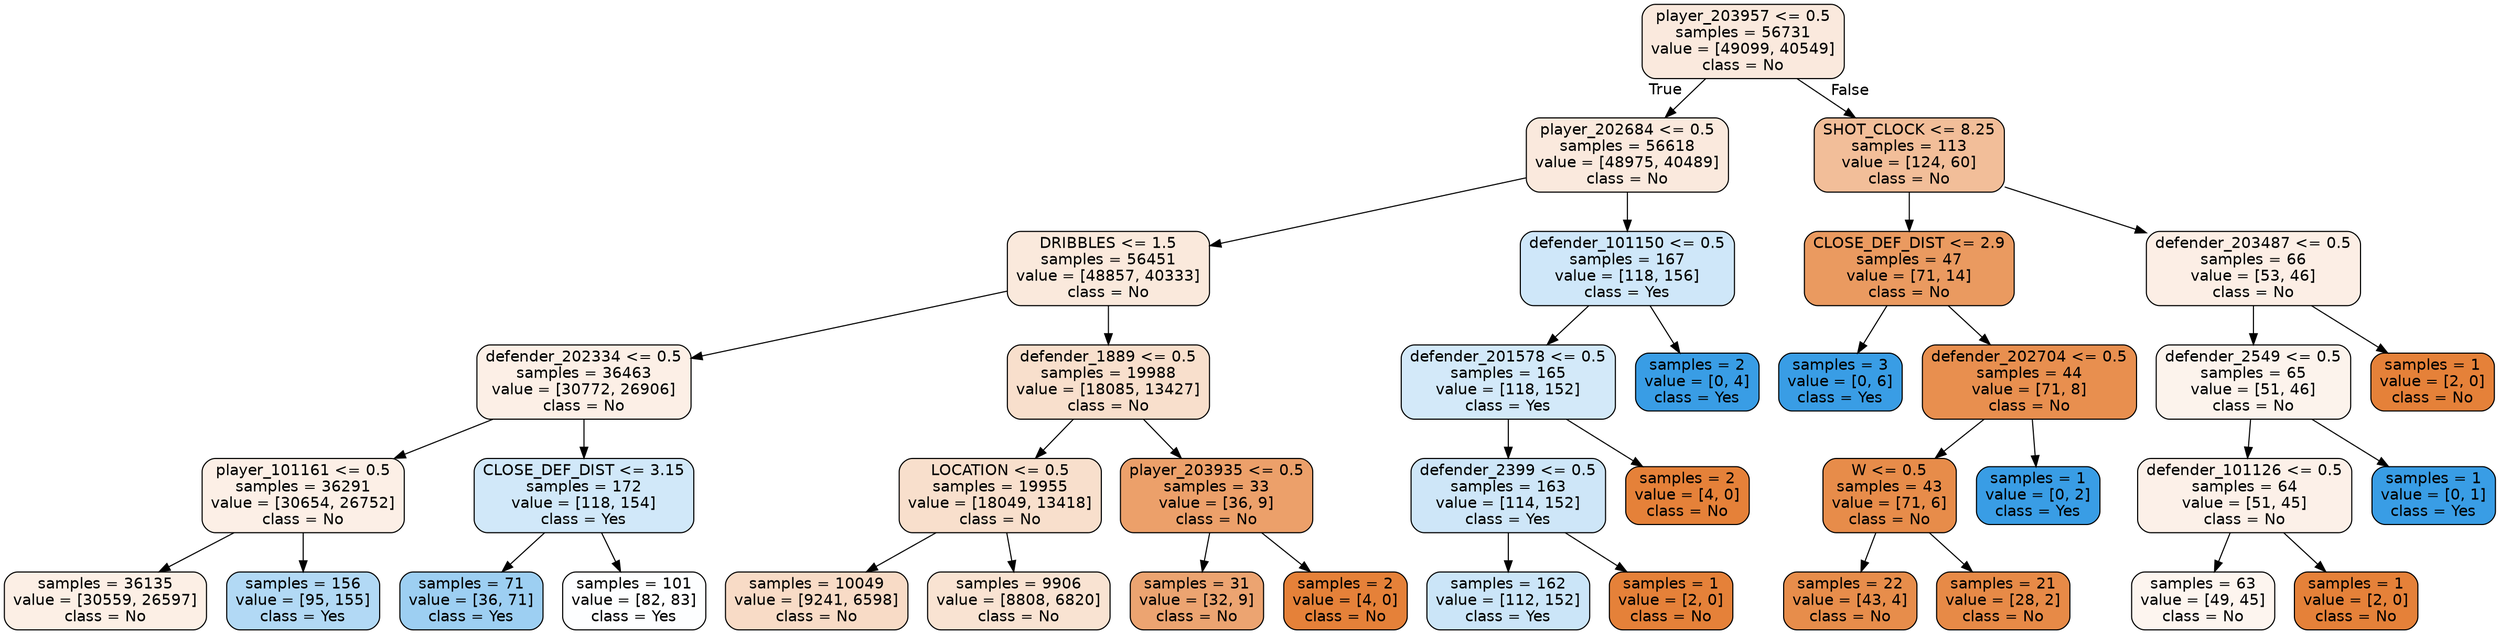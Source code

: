 digraph Tree {
node [shape=box, style="filled, rounded", color="black", fontname=helvetica] ;
edge [fontname=helvetica] ;
0 [label="player_203957 <= 0.5\nsamples = 56731\nvalue = [49099, 40549]\nclass = No", fillcolor="#fae9dd"] ;
1 [label="player_202684 <= 0.5\nsamples = 56618\nvalue = [48975, 40489]\nclass = No", fillcolor="#fae9dd"] ;
0 -> 1 [labeldistance=2.5, labelangle=45, headlabel="True"] ;
2 [label="DRIBBLES <= 1.5\nsamples = 56451\nvalue = [48857, 40333]\nclass = No", fillcolor="#fae9dc"] ;
1 -> 2 ;
3 [label="defender_202334 <= 0.5\nsamples = 36463\nvalue = [30772, 26906]\nclass = No", fillcolor="#fcefe6"] ;
2 -> 3 ;
4 [label="player_101161 <= 0.5\nsamples = 36291\nvalue = [30654, 26752]\nclass = No", fillcolor="#fcefe6"] ;
3 -> 4 ;
5 [label="samples = 36135\nvalue = [30559, 26597]\nclass = No", fillcolor="#fcefe5"] ;
4 -> 5 ;
6 [label="samples = 156\nvalue = [95, 155]\nclass = Yes", fillcolor="#b2d9f5"] ;
4 -> 6 ;
7 [label="CLOSE_DEF_DIST <= 3.15\nsamples = 172\nvalue = [118, 154]\nclass = Yes", fillcolor="#d1e8f9"] ;
3 -> 7 ;
8 [label="samples = 71\nvalue = [36, 71]\nclass = Yes", fillcolor="#9dcff2"] ;
7 -> 8 ;
9 [label="samples = 101\nvalue = [82, 83]\nclass = Yes", fillcolor="#fdfeff"] ;
7 -> 9 ;
10 [label="defender_1889 <= 0.5\nsamples = 19988\nvalue = [18085, 13427]\nclass = No", fillcolor="#f8dfcc"] ;
2 -> 10 ;
11 [label="LOCATION <= 0.5\nsamples = 19955\nvalue = [18049, 13418]\nclass = No", fillcolor="#f8dfcc"] ;
10 -> 11 ;
12 [label="samples = 10049\nvalue = [9241, 6598]\nclass = No", fillcolor="#f8dbc6"] ;
11 -> 12 ;
13 [label="samples = 9906\nvalue = [8808, 6820]\nclass = No", fillcolor="#f9e3d2"] ;
11 -> 13 ;
14 [label="player_203935 <= 0.5\nsamples = 33\nvalue = [36, 9]\nclass = No", fillcolor="#eca06a"] ;
10 -> 14 ;
15 [label="samples = 31\nvalue = [32, 9]\nclass = No", fillcolor="#eca471"] ;
14 -> 15 ;
16 [label="samples = 2\nvalue = [4, 0]\nclass = No", fillcolor="#e58139"] ;
14 -> 16 ;
17 [label="defender_101150 <= 0.5\nsamples = 167\nvalue = [118, 156]\nclass = Yes", fillcolor="#cfe7f9"] ;
1 -> 17 ;
18 [label="defender_201578 <= 0.5\nsamples = 165\nvalue = [118, 152]\nclass = Yes", fillcolor="#d3e9f9"] ;
17 -> 18 ;
19 [label="defender_2399 <= 0.5\nsamples = 163\nvalue = [114, 152]\nclass = Yes", fillcolor="#cee6f8"] ;
18 -> 19 ;
20 [label="samples = 162\nvalue = [112, 152]\nclass = Yes", fillcolor="#cbe5f8"] ;
19 -> 20 ;
21 [label="samples = 1\nvalue = [2, 0]\nclass = No", fillcolor="#e58139"] ;
19 -> 21 ;
22 [label="samples = 2\nvalue = [4, 0]\nclass = No", fillcolor="#e58139"] ;
18 -> 22 ;
23 [label="samples = 2\nvalue = [0, 4]\nclass = Yes", fillcolor="#399de5"] ;
17 -> 23 ;
24 [label="SHOT_CLOCK <= 8.25\nsamples = 113\nvalue = [124, 60]\nclass = No", fillcolor="#f2be99"] ;
0 -> 24 [labeldistance=2.5, labelangle=-45, headlabel="False"] ;
25 [label="CLOSE_DEF_DIST <= 2.9\nsamples = 47\nvalue = [71, 14]\nclass = No", fillcolor="#ea9a60"] ;
24 -> 25 ;
26 [label="samples = 3\nvalue = [0, 6]\nclass = Yes", fillcolor="#399de5"] ;
25 -> 26 ;
27 [label="defender_202704 <= 0.5\nsamples = 44\nvalue = [71, 8]\nclass = No", fillcolor="#e88f4f"] ;
25 -> 27 ;
28 [label="W <= 0.5\nsamples = 43\nvalue = [71, 6]\nclass = No", fillcolor="#e78c4a"] ;
27 -> 28 ;
29 [label="samples = 22\nvalue = [43, 4]\nclass = No", fillcolor="#e78d4b"] ;
28 -> 29 ;
30 [label="samples = 21\nvalue = [28, 2]\nclass = No", fillcolor="#e78a47"] ;
28 -> 30 ;
31 [label="samples = 1\nvalue = [0, 2]\nclass = Yes", fillcolor="#399de5"] ;
27 -> 31 ;
32 [label="defender_203487 <= 0.5\nsamples = 66\nvalue = [53, 46]\nclass = No", fillcolor="#fceee5"] ;
24 -> 32 ;
33 [label="defender_2549 <= 0.5\nsamples = 65\nvalue = [51, 46]\nclass = No", fillcolor="#fcf3ec"] ;
32 -> 33 ;
34 [label="defender_101126 <= 0.5\nsamples = 64\nvalue = [51, 45]\nclass = No", fillcolor="#fcf0e8"] ;
33 -> 34 ;
35 [label="samples = 63\nvalue = [49, 45]\nclass = No", fillcolor="#fdf5ef"] ;
34 -> 35 ;
36 [label="samples = 1\nvalue = [2, 0]\nclass = No", fillcolor="#e58139"] ;
34 -> 36 ;
37 [label="samples = 1\nvalue = [0, 1]\nclass = Yes", fillcolor="#399de5"] ;
33 -> 37 ;
38 [label="samples = 1\nvalue = [2, 0]\nclass = No", fillcolor="#e58139"] ;
32 -> 38 ;
}